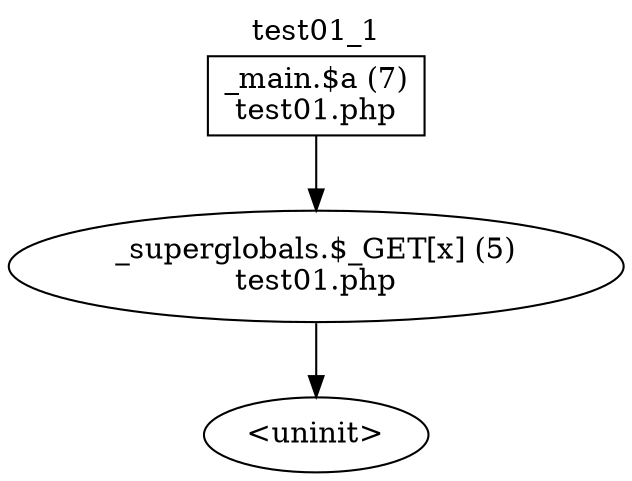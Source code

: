 digraph cfg {
  label="test01_1";
  labelloc=t;
  n1 [shape=box, label="_main.$a (7)\ntest01.php"];
  n2 [shape=ellipse, label="_superglobals.$_GET[x] (5)\ntest01.php"];
  n3 [shape=ellipse, label="<uninit>"];
  n1 -> n2;
  n2 -> n3;
}
